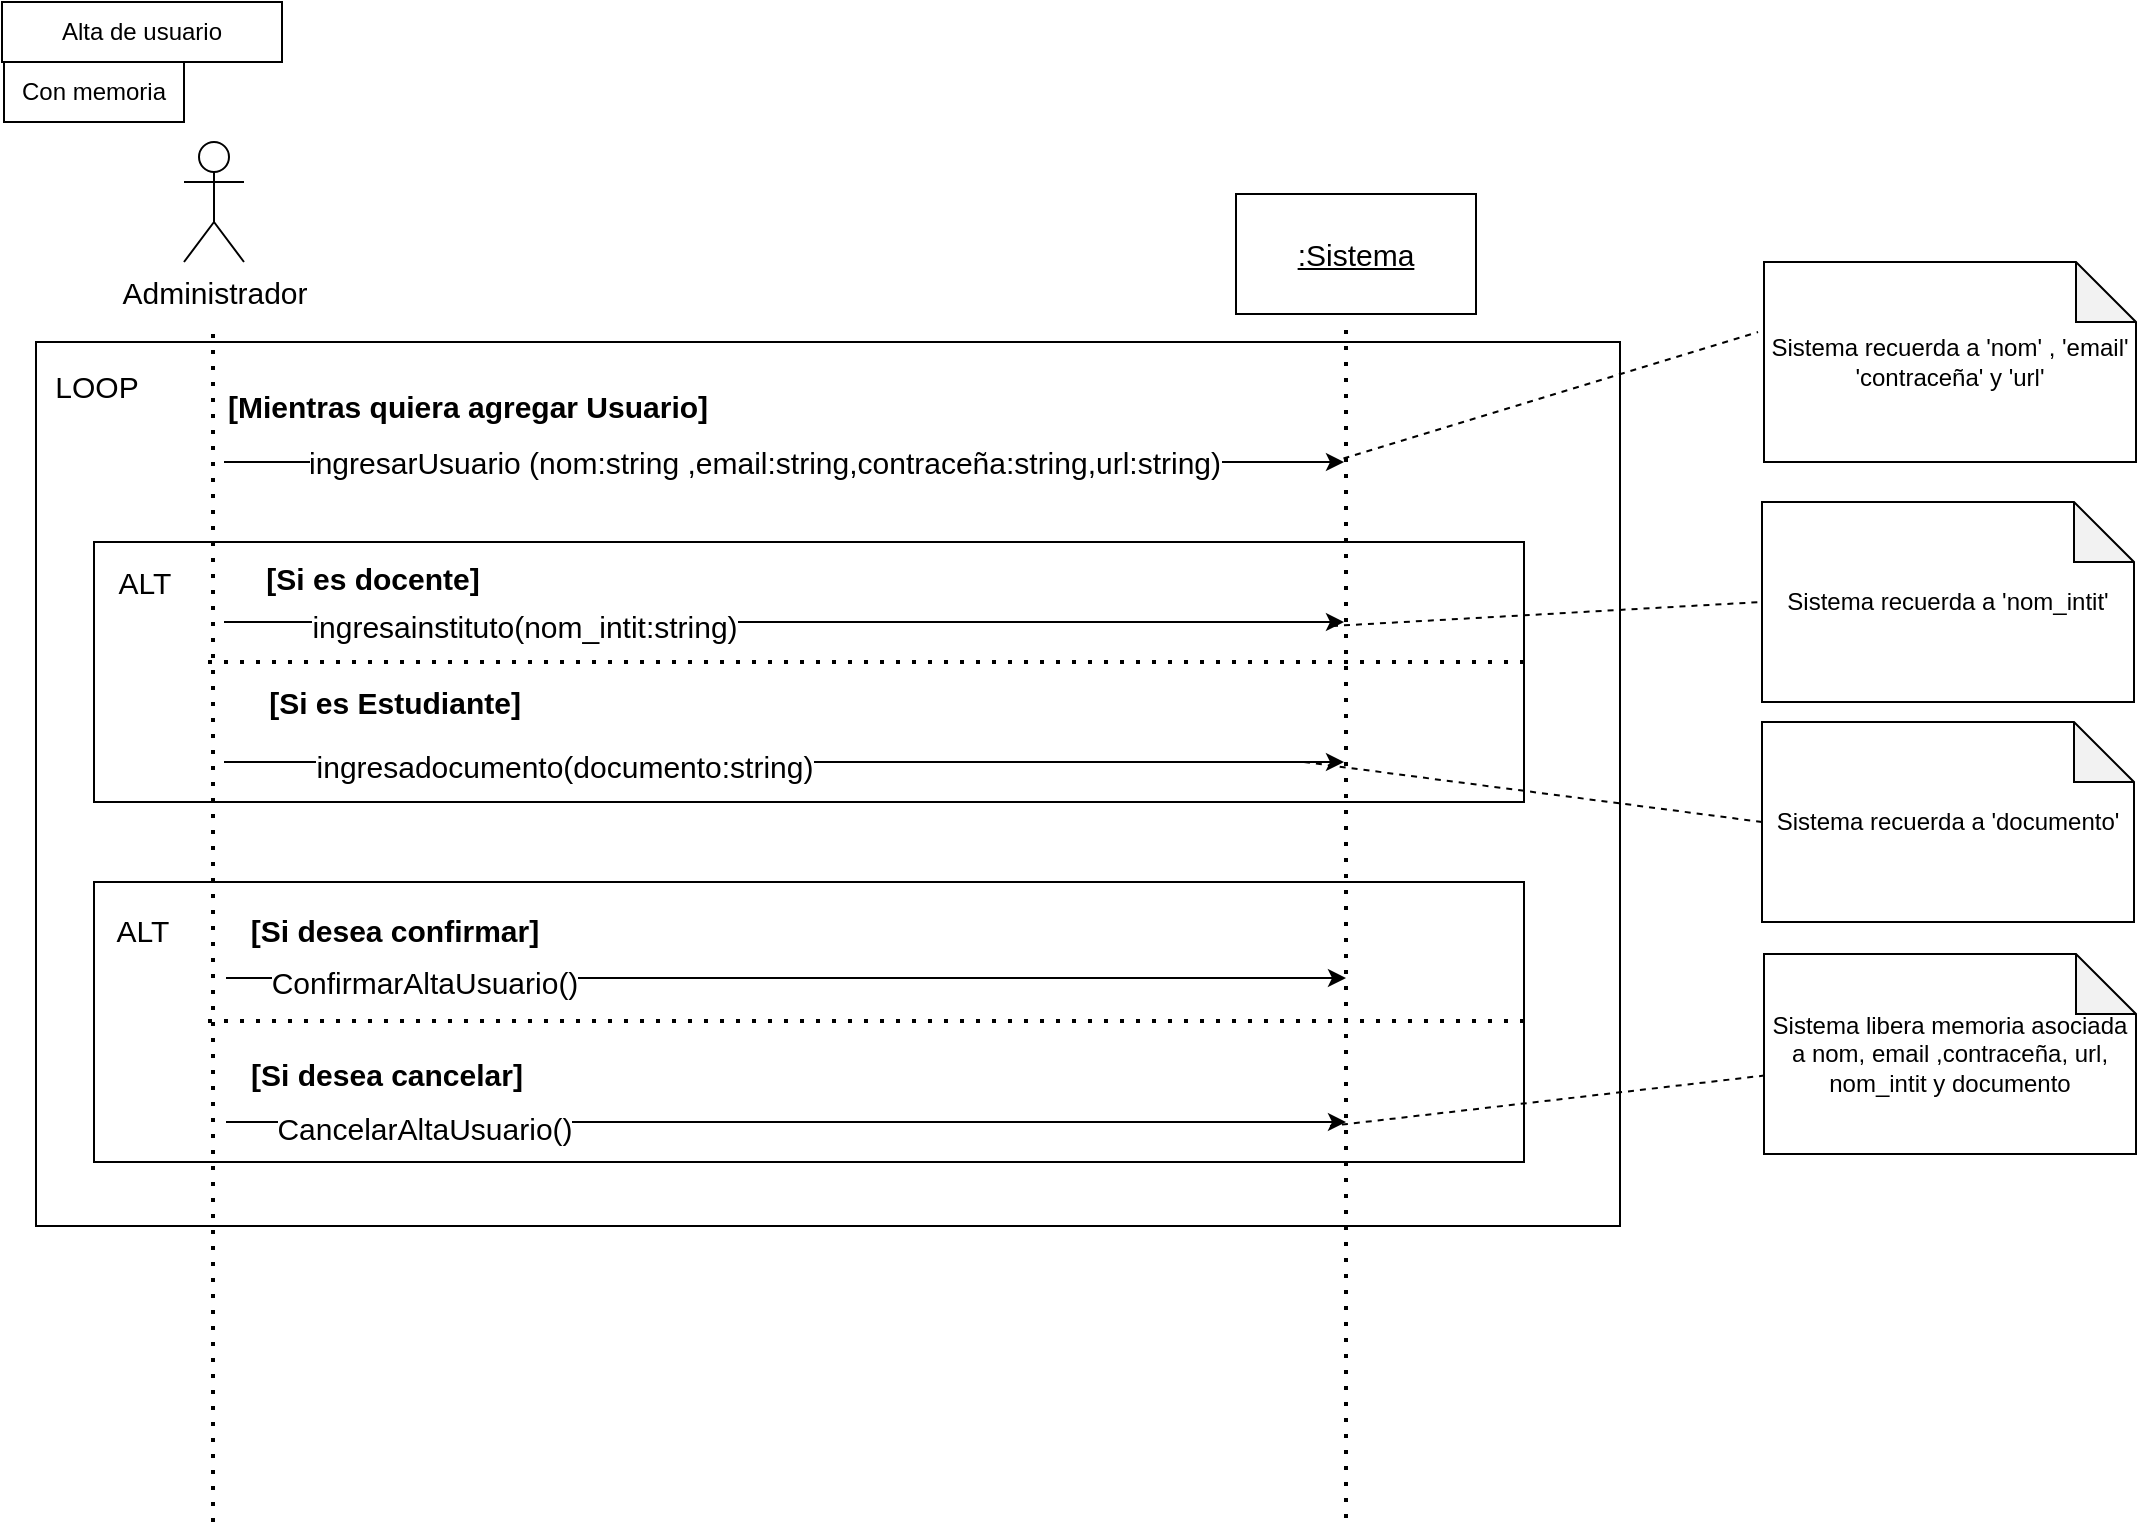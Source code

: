 <mxfile version="14.6.9" type="device"><diagram id="DbkyHPSAarvcRJOJerga" name="Página-1"><mxGraphModel dx="1080" dy="484" grid="1" gridSize="10" guides="1" tooltips="1" connect="1" arrows="1" fold="1" page="1" pageScale="1" pageWidth="2339" pageHeight="3300" math="0" shadow="0"><root><mxCell id="0"/><mxCell id="1" parent="0"/><mxCell id="zabMgspWHMZSqttANQ6a-1" value="" style="rounded=0;whiteSpace=wrap;html=1;sketch=0;fillColor=none;fontSize=15;" parent="1" vertex="1"><mxGeometry x="156" y="170" width="792" height="442" as="geometry"/></mxCell><mxCell id="zabMgspWHMZSqttANQ6a-2" value="" style="rounded=0;whiteSpace=wrap;html=1;fillColor=none;" parent="1" vertex="1"><mxGeometry x="185" y="440" width="715" height="140" as="geometry"/></mxCell><mxCell id="zabMgspWHMZSqttANQ6a-3" value="" style="rounded=0;whiteSpace=wrap;html=1;fillColor=none;" parent="1" vertex="1"><mxGeometry x="185" y="270" width="715" height="130" as="geometry"/></mxCell><mxCell id="zabMgspWHMZSqttANQ6a-4" value="" style="endArrow=classic;html=1;" parent="1" edge="1"><mxGeometry width="50" height="50" relative="1" as="geometry"><mxPoint x="250" y="230" as="sourcePoint"/><mxPoint x="810" y="230" as="targetPoint"/></mxGeometry></mxCell><mxCell id="zabMgspWHMZSqttANQ6a-5" value="&lt;font style=&quot;font-size: 15px&quot;&gt;ingresarUsuario (nom:string ,email:string,contraceña:string,url:string)&lt;/font&gt;" style="edgeLabel;html=1;align=center;verticalAlign=middle;resizable=0;points=[];" parent="zabMgspWHMZSqttANQ6a-4" vertex="1" connectable="0"><mxGeometry x="-0.721" y="1" relative="1" as="geometry"><mxPoint x="192" y="1" as="offset"/></mxGeometry></mxCell><mxCell id="zabMgspWHMZSqttANQ6a-6" value="" style="endArrow=none;dashed=1;html=1;dashPattern=1 3;strokeWidth=2;" parent="1" edge="1"><mxGeometry width="50" height="50" relative="1" as="geometry"><mxPoint x="244.5" y="760" as="sourcePoint"/><mxPoint x="244.5" y="160" as="targetPoint"/></mxGeometry></mxCell><mxCell id="zabMgspWHMZSqttANQ6a-7" value="&lt;font style=&quot;font-size: 15px&quot;&gt;Administrador&lt;/font&gt;" style="shape=umlActor;verticalLabelPosition=bottom;verticalAlign=top;html=1;outlineConnect=0;" parent="1" vertex="1"><mxGeometry x="230" y="70" width="30" height="60" as="geometry"/></mxCell><mxCell id="zabMgspWHMZSqttANQ6a-8" value="" style="endArrow=classic;html=1;" parent="1" edge="1"><mxGeometry width="50" height="50" relative="1" as="geometry"><mxPoint x="250" y="310" as="sourcePoint"/><mxPoint x="810" y="310" as="targetPoint"/></mxGeometry></mxCell><mxCell id="zabMgspWHMZSqttANQ6a-9" value="&lt;span style=&quot;font-size: 15px&quot;&gt;ingresainstituto(nom_intit:string)&lt;/span&gt;" style="edgeLabel;html=1;align=center;verticalAlign=middle;resizable=0;points=[];" parent="zabMgspWHMZSqttANQ6a-8" vertex="1" connectable="0"><mxGeometry x="-0.85" y="-2" relative="1" as="geometry"><mxPoint x="108" as="offset"/></mxGeometry></mxCell><mxCell id="zabMgspWHMZSqttANQ6a-10" value="" style="endArrow=classic;html=1;" parent="1" edge="1"><mxGeometry width="50" height="50" relative="1" as="geometry"><mxPoint x="251" y="488" as="sourcePoint"/><mxPoint x="811" y="488" as="targetPoint"/></mxGeometry></mxCell><mxCell id="zabMgspWHMZSqttANQ6a-11" value="ConfirmarAltaUsuario()" style="edgeLabel;html=1;align=center;verticalAlign=middle;resizable=0;points=[];fontSize=15;" parent="zabMgspWHMZSqttANQ6a-10" vertex="1" connectable="0"><mxGeometry x="-0.468" y="-2" relative="1" as="geometry"><mxPoint x="-50" as="offset"/></mxGeometry></mxCell><mxCell id="zabMgspWHMZSqttANQ6a-12" value="&lt;font style=&quot;font-size: 15px&quot;&gt;ALT&lt;/font&gt;" style="text;html=1;align=center;verticalAlign=middle;resizable=0;points=[];autosize=1;" parent="1" vertex="1"><mxGeometry x="190" y="280" width="40" height="20" as="geometry"/></mxCell><mxCell id="zabMgspWHMZSqttANQ6a-13" value="&lt;b&gt;[Si es docente]&lt;/b&gt;" style="text;html=1;align=center;verticalAlign=middle;resizable=0;points=[];autosize=1;fontSize=15;" parent="1" vertex="1"><mxGeometry x="264" y="278" width="120" height="20" as="geometry"/></mxCell><mxCell id="zabMgspWHMZSqttANQ6a-14" value="" style="endArrow=none;dashed=1;html=1;dashPattern=1 3;strokeWidth=2;fontSize=15;entryX=1;entryY=0.5;entryDx=0;entryDy=0;" parent="1" edge="1"><mxGeometry width="50" height="50" relative="1" as="geometry"><mxPoint x="242" y="509.5" as="sourcePoint"/><mxPoint x="902" y="509.5" as="targetPoint"/></mxGeometry></mxCell><mxCell id="zabMgspWHMZSqttANQ6a-15" value="ALT" style="text;html=1;align=center;verticalAlign=middle;resizable=0;points=[];autosize=1;fontSize=15;" parent="1" vertex="1"><mxGeometry x="185" y="452" width="48" height="24" as="geometry"/></mxCell><mxCell id="zabMgspWHMZSqttANQ6a-16" value="&lt;b&gt;[Si desea confirmar]&lt;/b&gt;" style="text;html=1;align=center;verticalAlign=middle;resizable=0;points=[];autosize=1;fontSize=15;" parent="1" vertex="1"><mxGeometry x="255" y="454" width="160" height="20" as="geometry"/></mxCell><mxCell id="zabMgspWHMZSqttANQ6a-17" value="" style="endArrow=classic;html=1;" parent="1" edge="1"><mxGeometry width="50" height="50" relative="1" as="geometry"><mxPoint x="251" y="560" as="sourcePoint"/><mxPoint x="811" y="560" as="targetPoint"/></mxGeometry></mxCell><mxCell id="zabMgspWHMZSqttANQ6a-18" value="CancelarAltaUsuario()" style="edgeLabel;html=1;align=center;verticalAlign=middle;resizable=0;points=[];fontSize=15;" parent="zabMgspWHMZSqttANQ6a-17" vertex="1" connectable="0"><mxGeometry x="-0.457" y="-3" relative="1" as="geometry"><mxPoint x="-53" as="offset"/></mxGeometry></mxCell><mxCell id="zabMgspWHMZSqttANQ6a-19" value="&lt;b&gt;[Si desea cancelar]&lt;/b&gt;" style="text;html=1;align=center;verticalAlign=middle;resizable=0;points=[];autosize=1;fontSize=15;" parent="1" vertex="1"><mxGeometry x="256" y="526" width="150" height="20" as="geometry"/></mxCell><mxCell id="zabMgspWHMZSqttANQ6a-20" value="LOOP" style="text;html=1;align=center;verticalAlign=middle;resizable=0;points=[];autosize=1;fontSize=15;" parent="1" vertex="1"><mxGeometry x="156" y="180" width="60" height="24" as="geometry"/></mxCell><mxCell id="zabMgspWHMZSqttANQ6a-21" value="&lt;b&gt;[Mientras quiera agregar Usuario]&lt;/b&gt;" style="text;html=1;strokeColor=none;fillColor=none;align=center;verticalAlign=middle;whiteSpace=wrap;rounded=0;sketch=0;fontSize=15;" parent="1" vertex="1"><mxGeometry x="210" y="192" width="324" height="20" as="geometry"/></mxCell><mxCell id="zabMgspWHMZSqttANQ6a-22" value="" style="endArrow=none;dashed=1;html=1;dashPattern=1 3;strokeWidth=2;" parent="1" edge="1"><mxGeometry width="50" height="50" relative="1" as="geometry"><mxPoint x="811" y="758" as="sourcePoint"/><mxPoint x="811" y="158" as="targetPoint"/></mxGeometry></mxCell><mxCell id="zabMgspWHMZSqttANQ6a-23" value="&lt;u&gt;:Sistema&lt;/u&gt;" style="rounded=0;whiteSpace=wrap;html=1;sketch=0;fillColor=none;fontSize=15;" parent="1" vertex="1"><mxGeometry x="756" y="96" width="120" height="60" as="geometry"/></mxCell><mxCell id="zabMgspWHMZSqttANQ6a-25" value="Sistema recuerda a 'nom' , 'email' 'contraceña' y 'url'" style="shape=note;whiteSpace=wrap;html=1;backgroundOutline=1;darkOpacity=0.05;" parent="1" vertex="1"><mxGeometry x="1020" y="130" width="186" height="100" as="geometry"/></mxCell><mxCell id="zabMgspWHMZSqttANQ6a-26" value="" style="endArrow=none;dashed=1;html=1;entryX=-0.016;entryY=0.35;entryDx=0;entryDy=0;entryPerimeter=0;" parent="1" target="zabMgspWHMZSqttANQ6a-25" edge="1"><mxGeometry width="50" height="50" relative="1" as="geometry"><mxPoint x="804" y="230" as="sourcePoint"/><mxPoint x="854" y="180" as="targetPoint"/></mxGeometry></mxCell><mxCell id="zabMgspWHMZSqttANQ6a-27" value="Sistema recuerda a 'nom_intit'" style="shape=note;whiteSpace=wrap;html=1;backgroundOutline=1;darkOpacity=0.05;" parent="1" vertex="1"><mxGeometry x="1019" y="250" width="186" height="100" as="geometry"/></mxCell><mxCell id="zabMgspWHMZSqttANQ6a-28" value="" style="endArrow=none;dashed=1;html=1;entryX=0;entryY=0.5;entryDx=0;entryDy=0;entryPerimeter=0;" parent="1" target="zabMgspWHMZSqttANQ6a-27" edge="1"><mxGeometry width="50" height="50" relative="1" as="geometry"><mxPoint x="804" y="312" as="sourcePoint"/><mxPoint x="854" y="262" as="targetPoint"/></mxGeometry></mxCell><mxCell id="zabMgspWHMZSqttANQ6a-29" value="Sistema libera memoria asociada a nom, email ,contraceña, url, nom_intit y documento" style="shape=note;whiteSpace=wrap;html=1;backgroundOutline=1;darkOpacity=0.05;" parent="1" vertex="1"><mxGeometry x="1020" y="476" width="186" height="100" as="geometry"/></mxCell><mxCell id="zabMgspWHMZSqttANQ6a-31" value="" style="endArrow=none;dashed=1;html=1;" parent="1" target="zabMgspWHMZSqttANQ6a-29" edge="1"><mxGeometry width="50" height="50" relative="1" as="geometry"><mxPoint x="803" y="562" as="sourcePoint"/><mxPoint x="853" y="512" as="targetPoint"/></mxGeometry></mxCell><mxCell id="zabMgspWHMZSqttANQ6a-57" value="" style="endArrow=none;dashed=1;html=1;dashPattern=1 3;strokeWidth=2;fontSize=15;entryX=1;entryY=0.5;entryDx=0;entryDy=0;" parent="1" edge="1"><mxGeometry width="50" height="50" relative="1" as="geometry"><mxPoint x="242" y="330" as="sourcePoint"/><mxPoint x="902" y="330" as="targetPoint"/></mxGeometry></mxCell><mxCell id="zabMgspWHMZSqttANQ6a-58" value="&lt;b&gt;[Si es Estudiante]&lt;/b&gt;" style="text;html=1;align=center;verticalAlign=middle;resizable=0;points=[];autosize=1;fontSize=15;" parent="1" vertex="1"><mxGeometry x="265" y="340" width="140" height="20" as="geometry"/></mxCell><mxCell id="zabMgspWHMZSqttANQ6a-59" value="" style="endArrow=classic;html=1;" parent="1" edge="1"><mxGeometry width="50" height="50" relative="1" as="geometry"><mxPoint x="250" y="380" as="sourcePoint"/><mxPoint x="810" y="380" as="targetPoint"/></mxGeometry></mxCell><mxCell id="zabMgspWHMZSqttANQ6a-60" value="&lt;span style=&quot;font-size: 15px&quot;&gt;ingresadocumento(documento:string)&lt;/span&gt;" style="edgeLabel;html=1;align=center;verticalAlign=middle;resizable=0;points=[];" parent="zabMgspWHMZSqttANQ6a-59" vertex="1" connectable="0"><mxGeometry x="-0.85" y="-2" relative="1" as="geometry"><mxPoint x="128" as="offset"/></mxGeometry></mxCell><mxCell id="zabMgspWHMZSqttANQ6a-61" value="Sistema recuerda a 'documento'" style="shape=note;whiteSpace=wrap;html=1;backgroundOutline=1;darkOpacity=0.05;" parent="1" vertex="1"><mxGeometry x="1019" y="360" width="186" height="100" as="geometry"/></mxCell><mxCell id="0gRxXlI5RuwaTPd8DHuR-1" value="" style="endArrow=none;dashed=1;html=1;entryX=0;entryY=0.5;entryDx=0;entryDy=0;entryPerimeter=0;" parent="1" target="zabMgspWHMZSqttANQ6a-61" edge="1"><mxGeometry width="50" height="50" relative="1" as="geometry"><mxPoint x="790" y="380" as="sourcePoint"/><mxPoint x="600" y="350" as="targetPoint"/></mxGeometry></mxCell><mxCell id="0gRxXlI5RuwaTPd8DHuR-2" value="Alta de usuario" style="rounded=0;whiteSpace=wrap;html=1;" parent="1" vertex="1"><mxGeometry x="139" width="140" height="30" as="geometry"/></mxCell><mxCell id="0gRxXlI5RuwaTPd8DHuR-3" value="Con memoria" style="rounded=0;whiteSpace=wrap;html=1;" parent="1" vertex="1"><mxGeometry x="140" y="30" width="90" height="30" as="geometry"/></mxCell></root></mxGraphModel></diagram></mxfile>